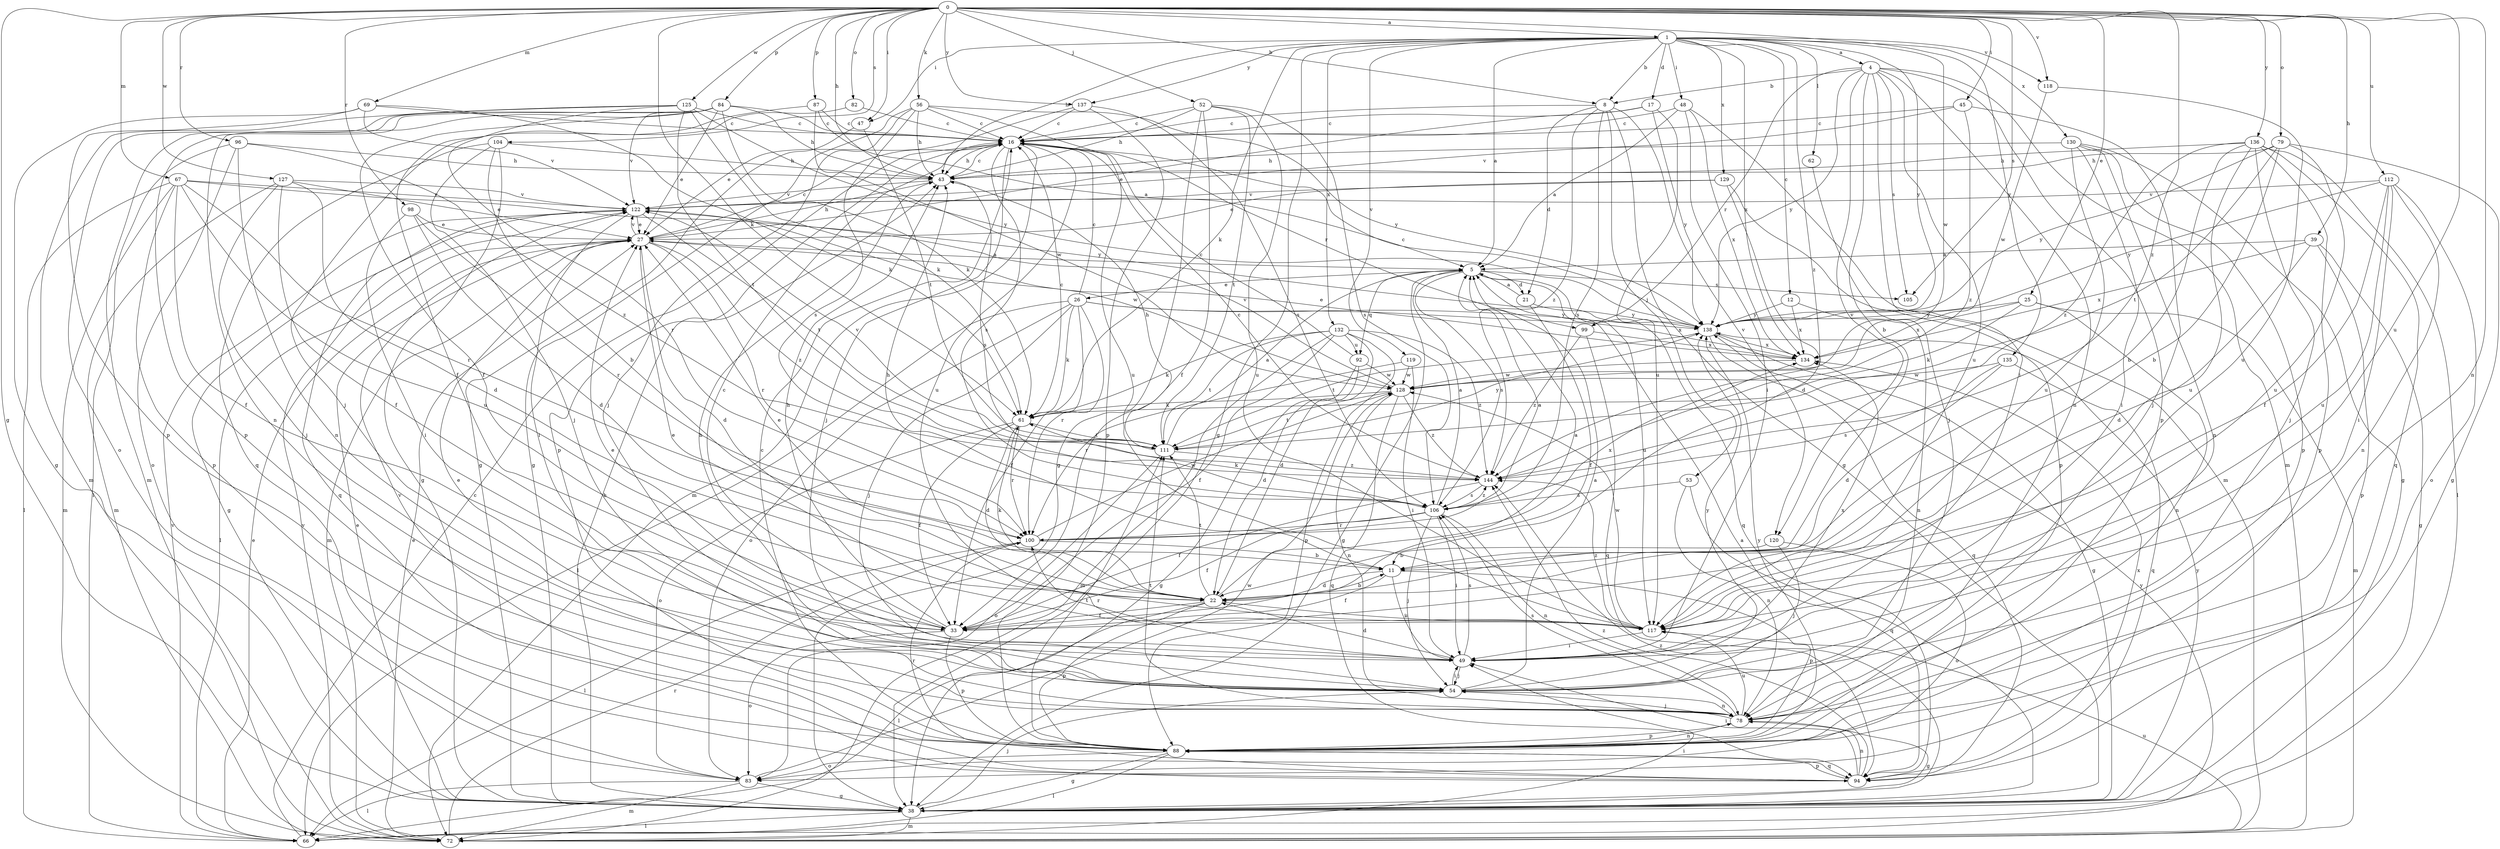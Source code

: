 strict digraph  {
0;
1;
4;
5;
8;
11;
12;
16;
17;
21;
22;
25;
26;
27;
33;
38;
39;
43;
45;
47;
48;
49;
52;
53;
54;
56;
61;
62;
66;
67;
69;
72;
78;
79;
82;
83;
84;
87;
88;
92;
94;
96;
98;
99;
100;
104;
105;
106;
111;
112;
117;
118;
119;
120;
122;
125;
127;
128;
129;
130;
132;
134;
135;
136;
137;
138;
144;
0 -> 1  [label=a];
0 -> 8  [label=b];
0 -> 25  [label=e];
0 -> 38  [label=g];
0 -> 39  [label=h];
0 -> 43  [label=h];
0 -> 45  [label=i];
0 -> 47  [label=i];
0 -> 52  [label=j];
0 -> 56  [label=k];
0 -> 61  [label=k];
0 -> 67  [label=m];
0 -> 69  [label=m];
0 -> 78  [label=n];
0 -> 79  [label=o];
0 -> 82  [label=o];
0 -> 84  [label=p];
0 -> 87  [label=p];
0 -> 96  [label=r];
0 -> 98  [label=r];
0 -> 104  [label=s];
0 -> 105  [label=s];
0 -> 112  [label=u];
0 -> 117  [label=u];
0 -> 118  [label=v];
0 -> 125  [label=w];
0 -> 127  [label=w];
0 -> 135  [label=y];
0 -> 136  [label=y];
0 -> 137  [label=y];
0 -> 144  [label=z];
1 -> 4  [label=a];
1 -> 5  [label=a];
1 -> 8  [label=b];
1 -> 12  [label=c];
1 -> 17  [label=d];
1 -> 38  [label=g];
1 -> 43  [label=h];
1 -> 47  [label=i];
1 -> 48  [label=i];
1 -> 61  [label=k];
1 -> 62  [label=l];
1 -> 118  [label=v];
1 -> 119  [label=v];
1 -> 128  [label=w];
1 -> 129  [label=x];
1 -> 130  [label=x];
1 -> 132  [label=x];
1 -> 134  [label=x];
1 -> 137  [label=y];
1 -> 138  [label=y];
1 -> 144  [label=z];
4 -> 8  [label=b];
4 -> 11  [label=b];
4 -> 49  [label=i];
4 -> 72  [label=m];
4 -> 78  [label=n];
4 -> 88  [label=p];
4 -> 99  [label=r];
4 -> 105  [label=s];
4 -> 117  [label=u];
4 -> 120  [label=v];
4 -> 138  [label=y];
5 -> 21  [label=d];
5 -> 26  [label=e];
5 -> 38  [label=g];
5 -> 92  [label=q];
5 -> 94  [label=q];
5 -> 105  [label=s];
5 -> 106  [label=s];
5 -> 117  [label=u];
8 -> 16  [label=c];
8 -> 21  [label=d];
8 -> 38  [label=g];
8 -> 53  [label=j];
8 -> 106  [label=s];
8 -> 120  [label=v];
8 -> 144  [label=z];
11 -> 22  [label=d];
11 -> 33  [label=f];
11 -> 43  [label=h];
11 -> 49  [label=i];
11 -> 88  [label=p];
12 -> 78  [label=n];
12 -> 134  [label=x];
12 -> 138  [label=y];
16 -> 43  [label=h];
16 -> 54  [label=j];
16 -> 72  [label=m];
16 -> 88  [label=p];
16 -> 99  [label=r];
16 -> 106  [label=s];
16 -> 117  [label=u];
17 -> 16  [label=c];
17 -> 27  [label=e];
17 -> 117  [label=u];
17 -> 138  [label=y];
21 -> 5  [label=a];
21 -> 33  [label=f];
21 -> 138  [label=y];
22 -> 5  [label=a];
22 -> 11  [label=b];
22 -> 27  [label=e];
22 -> 33  [label=f];
22 -> 61  [label=k];
22 -> 66  [label=l];
22 -> 88  [label=p];
22 -> 111  [label=t];
22 -> 117  [label=u];
25 -> 61  [label=k];
25 -> 72  [label=m];
25 -> 78  [label=n];
25 -> 134  [label=x];
25 -> 138  [label=y];
26 -> 16  [label=c];
26 -> 33  [label=f];
26 -> 54  [label=j];
26 -> 61  [label=k];
26 -> 66  [label=l];
26 -> 83  [label=o];
26 -> 100  [label=r];
26 -> 134  [label=x];
26 -> 138  [label=y];
27 -> 5  [label=a];
27 -> 16  [label=c];
27 -> 22  [label=d];
27 -> 43  [label=h];
27 -> 66  [label=l];
27 -> 72  [label=m];
27 -> 100  [label=r];
27 -> 122  [label=v];
27 -> 144  [label=z];
33 -> 16  [label=c];
33 -> 43  [label=h];
33 -> 83  [label=o];
33 -> 88  [label=p];
38 -> 5  [label=a];
38 -> 27  [label=e];
38 -> 43  [label=h];
38 -> 54  [label=j];
38 -> 66  [label=l];
38 -> 72  [label=m];
38 -> 138  [label=y];
38 -> 144  [label=z];
39 -> 5  [label=a];
39 -> 22  [label=d];
39 -> 38  [label=g];
39 -> 88  [label=p];
39 -> 134  [label=x];
43 -> 16  [label=c];
43 -> 106  [label=s];
43 -> 122  [label=v];
45 -> 16  [label=c];
45 -> 54  [label=j];
45 -> 122  [label=v];
45 -> 144  [label=z];
47 -> 38  [label=g];
47 -> 111  [label=t];
48 -> 5  [label=a];
48 -> 16  [label=c];
48 -> 49  [label=i];
48 -> 72  [label=m];
48 -> 134  [label=x];
49 -> 22  [label=d];
49 -> 27  [label=e];
49 -> 54  [label=j];
49 -> 100  [label=r];
49 -> 106  [label=s];
49 -> 134  [label=x];
52 -> 16  [label=c];
52 -> 33  [label=f];
52 -> 38  [label=g];
52 -> 43  [label=h];
52 -> 106  [label=s];
52 -> 111  [label=t];
52 -> 117  [label=u];
53 -> 78  [label=n];
53 -> 94  [label=q];
53 -> 106  [label=s];
54 -> 5  [label=a];
54 -> 43  [label=h];
54 -> 49  [label=i];
54 -> 78  [label=n];
54 -> 138  [label=y];
56 -> 16  [label=c];
56 -> 38  [label=g];
56 -> 43  [label=h];
56 -> 54  [label=j];
56 -> 106  [label=s];
56 -> 117  [label=u];
56 -> 138  [label=y];
61 -> 16  [label=c];
61 -> 22  [label=d];
61 -> 33  [label=f];
61 -> 83  [label=o];
61 -> 100  [label=r];
61 -> 111  [label=t];
62 -> 54  [label=j];
66 -> 16  [label=c];
66 -> 27  [label=e];
66 -> 122  [label=v];
66 -> 138  [label=y];
67 -> 33  [label=f];
67 -> 66  [label=l];
67 -> 72  [label=m];
67 -> 88  [label=p];
67 -> 100  [label=r];
67 -> 117  [label=u];
67 -> 122  [label=v];
67 -> 138  [label=y];
69 -> 16  [label=c];
69 -> 38  [label=g];
69 -> 61  [label=k];
69 -> 88  [label=p];
69 -> 122  [label=v];
72 -> 27  [label=e];
72 -> 49  [label=i];
72 -> 100  [label=r];
72 -> 117  [label=u];
72 -> 122  [label=v];
78 -> 27  [label=e];
78 -> 38  [label=g];
78 -> 54  [label=j];
78 -> 88  [label=p];
78 -> 106  [label=s];
78 -> 111  [label=t];
78 -> 117  [label=u];
79 -> 11  [label=b];
79 -> 38  [label=g];
79 -> 43  [label=h];
79 -> 111  [label=t];
79 -> 117  [label=u];
79 -> 138  [label=y];
82 -> 16  [label=c];
82 -> 54  [label=j];
83 -> 38  [label=g];
83 -> 66  [label=l];
83 -> 72  [label=m];
83 -> 128  [label=w];
84 -> 16  [label=c];
84 -> 27  [label=e];
84 -> 33  [label=f];
84 -> 43  [label=h];
84 -> 61  [label=k];
84 -> 72  [label=m];
84 -> 78  [label=n];
84 -> 88  [label=p];
84 -> 122  [label=v];
87 -> 5  [label=a];
87 -> 16  [label=c];
87 -> 33  [label=f];
87 -> 128  [label=w];
88 -> 16  [label=c];
88 -> 38  [label=g];
88 -> 66  [label=l];
88 -> 78  [label=n];
88 -> 83  [label=o];
88 -> 94  [label=q];
88 -> 111  [label=t];
88 -> 138  [label=y];
92 -> 16  [label=c];
92 -> 22  [label=d];
92 -> 38  [label=g];
92 -> 128  [label=w];
94 -> 49  [label=i];
94 -> 78  [label=n];
94 -> 88  [label=p];
94 -> 100  [label=r];
94 -> 122  [label=v];
94 -> 134  [label=x];
94 -> 144  [label=z];
96 -> 43  [label=h];
96 -> 66  [label=l];
96 -> 78  [label=n];
96 -> 83  [label=o];
96 -> 144  [label=z];
98 -> 22  [label=d];
98 -> 27  [label=e];
98 -> 49  [label=i];
98 -> 100  [label=r];
99 -> 94  [label=q];
99 -> 134  [label=x];
99 -> 144  [label=z];
100 -> 5  [label=a];
100 -> 11  [label=b];
100 -> 66  [label=l];
100 -> 128  [label=w];
100 -> 134  [label=x];
104 -> 11  [label=b];
104 -> 38  [label=g];
104 -> 43  [label=h];
104 -> 54  [label=j];
104 -> 94  [label=q];
106 -> 5  [label=a];
106 -> 33  [label=f];
106 -> 49  [label=i];
106 -> 54  [label=j];
106 -> 61  [label=k];
106 -> 78  [label=n];
106 -> 100  [label=r];
106 -> 144  [label=z];
111 -> 5  [label=a];
111 -> 43  [label=h];
111 -> 83  [label=o];
111 -> 122  [label=v];
111 -> 138  [label=y];
111 -> 144  [label=z];
112 -> 33  [label=f];
112 -> 49  [label=i];
112 -> 78  [label=n];
112 -> 83  [label=o];
112 -> 117  [label=u];
112 -> 122  [label=v];
112 -> 138  [label=y];
117 -> 27  [label=e];
117 -> 49  [label=i];
117 -> 128  [label=w];
117 -> 144  [label=z];
118 -> 117  [label=u];
118 -> 128  [label=w];
119 -> 49  [label=i];
119 -> 100  [label=r];
119 -> 128  [label=w];
120 -> 11  [label=b];
120 -> 54  [label=j];
120 -> 83  [label=o];
122 -> 27  [label=e];
122 -> 38  [label=g];
122 -> 49  [label=i];
122 -> 94  [label=q];
122 -> 111  [label=t];
122 -> 128  [label=w];
125 -> 16  [label=c];
125 -> 61  [label=k];
125 -> 72  [label=m];
125 -> 83  [label=o];
125 -> 100  [label=r];
125 -> 111  [label=t];
125 -> 138  [label=y];
127 -> 22  [label=d];
127 -> 27  [label=e];
127 -> 33  [label=f];
127 -> 54  [label=j];
127 -> 72  [label=m];
127 -> 122  [label=v];
128 -> 61  [label=k];
128 -> 78  [label=n];
128 -> 94  [label=q];
128 -> 111  [label=t];
128 -> 122  [label=v];
128 -> 144  [label=z];
129 -> 22  [label=d];
129 -> 27  [label=e];
129 -> 88  [label=p];
129 -> 122  [label=v];
130 -> 38  [label=g];
130 -> 43  [label=h];
130 -> 49  [label=i];
130 -> 78  [label=n];
130 -> 88  [label=p];
130 -> 117  [label=u];
132 -> 22  [label=d];
132 -> 33  [label=f];
132 -> 61  [label=k];
132 -> 72  [label=m];
132 -> 88  [label=p];
132 -> 111  [label=t];
132 -> 144  [label=z];
132 -> 92  [label=u];
134 -> 27  [label=e];
134 -> 128  [label=w];
135 -> 22  [label=d];
135 -> 94  [label=q];
135 -> 106  [label=s];
135 -> 128  [label=w];
136 -> 11  [label=b];
136 -> 43  [label=h];
136 -> 54  [label=j];
136 -> 66  [label=l];
136 -> 88  [label=p];
136 -> 94  [label=q];
136 -> 117  [label=u];
136 -> 144  [label=z];
137 -> 16  [label=c];
137 -> 27  [label=e];
137 -> 88  [label=p];
137 -> 106  [label=s];
138 -> 16  [label=c];
138 -> 38  [label=g];
138 -> 94  [label=q];
138 -> 111  [label=t];
138 -> 134  [label=x];
144 -> 16  [label=c];
144 -> 33  [label=f];
144 -> 106  [label=s];
}
